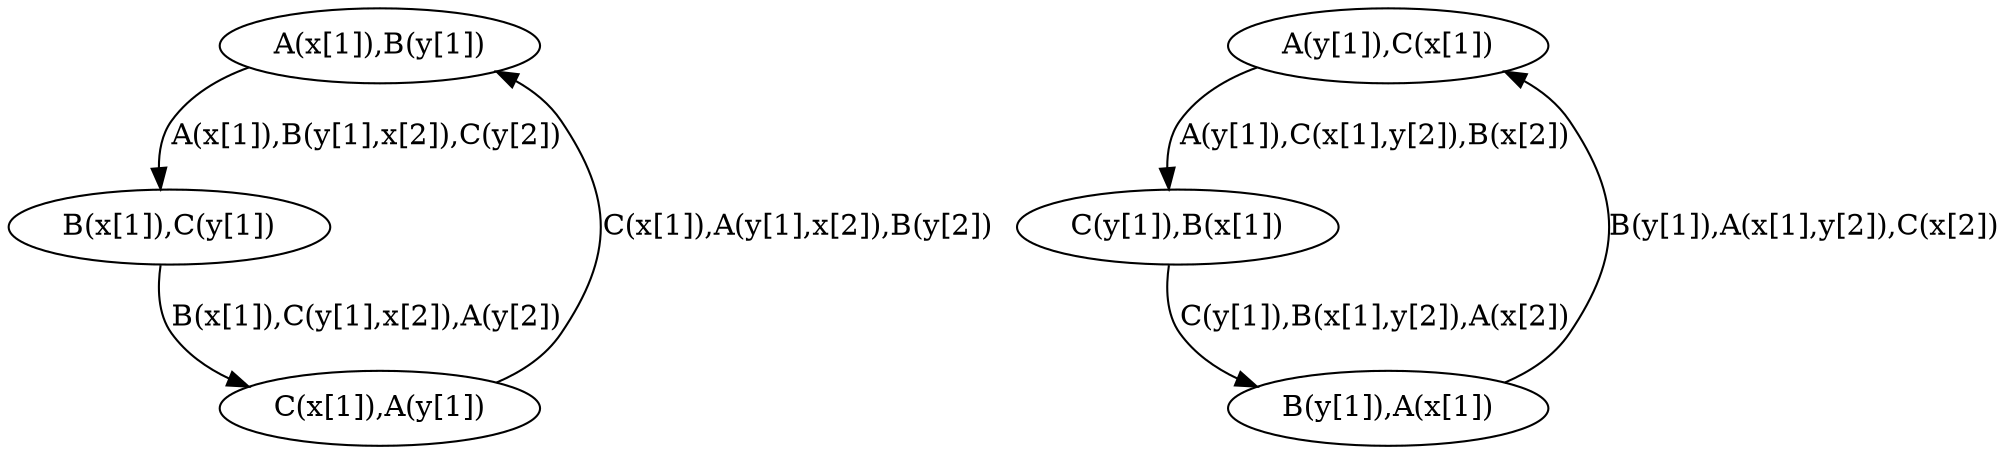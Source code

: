 digraph G{
node_1 [label="A(x[1]),B(y[1])"] ;
node_2 [label="B(x[1]),C(y[1])"] ;
node_3 [label="C(x[1]),A(y[1])"] ;
node_4 [label="A(y[1]),C(x[1])"] ;
node_5 [label="B(y[1]),A(x[1])"] ;
node_6 [label="C(y[1]),B(x[1])"] ;

node_1 -> node_2 [label="A(x[1]),B(y[1],x[2]),C(y[2])"]
node_2 -> node_3 [label="B(x[1]),C(y[1],x[2]),A(y[2])"]
node_3 -> node_1 [label="C(x[1]),A(y[1],x[2]),B(y[2])"]
node_4 -> node_6 [label="A(y[1]),C(x[1],y[2]),B(x[2])"]
node_6 -> node_5 [label="C(y[1]),B(x[1],y[2]),A(x[2])"]
node_5 -> node_4 [label="B(y[1]),A(x[1],y[2]),C(x[2])"]
}/*
*/

